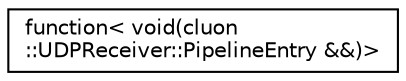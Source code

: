 digraph "Graphical Class Hierarchy"
{
 // LATEX_PDF_SIZE
  edge [fontname="Helvetica",fontsize="10",labelfontname="Helvetica",labelfontsize="10"];
  node [fontname="Helvetica",fontsize="10",shape=record];
  rankdir="LR";
  Node0 [label="function\< void(cluon\l::UDPReceiver::PipelineEntry &&)\>",height=0.2,width=0.4,color="black", fillcolor="white", style="filled",URL="$classstd_1_1function_3_01void_07cluon_1_1UDPReceiver_1_1PipelineEntry_01_6_6_08_4.html",tooltip=" "];
}
